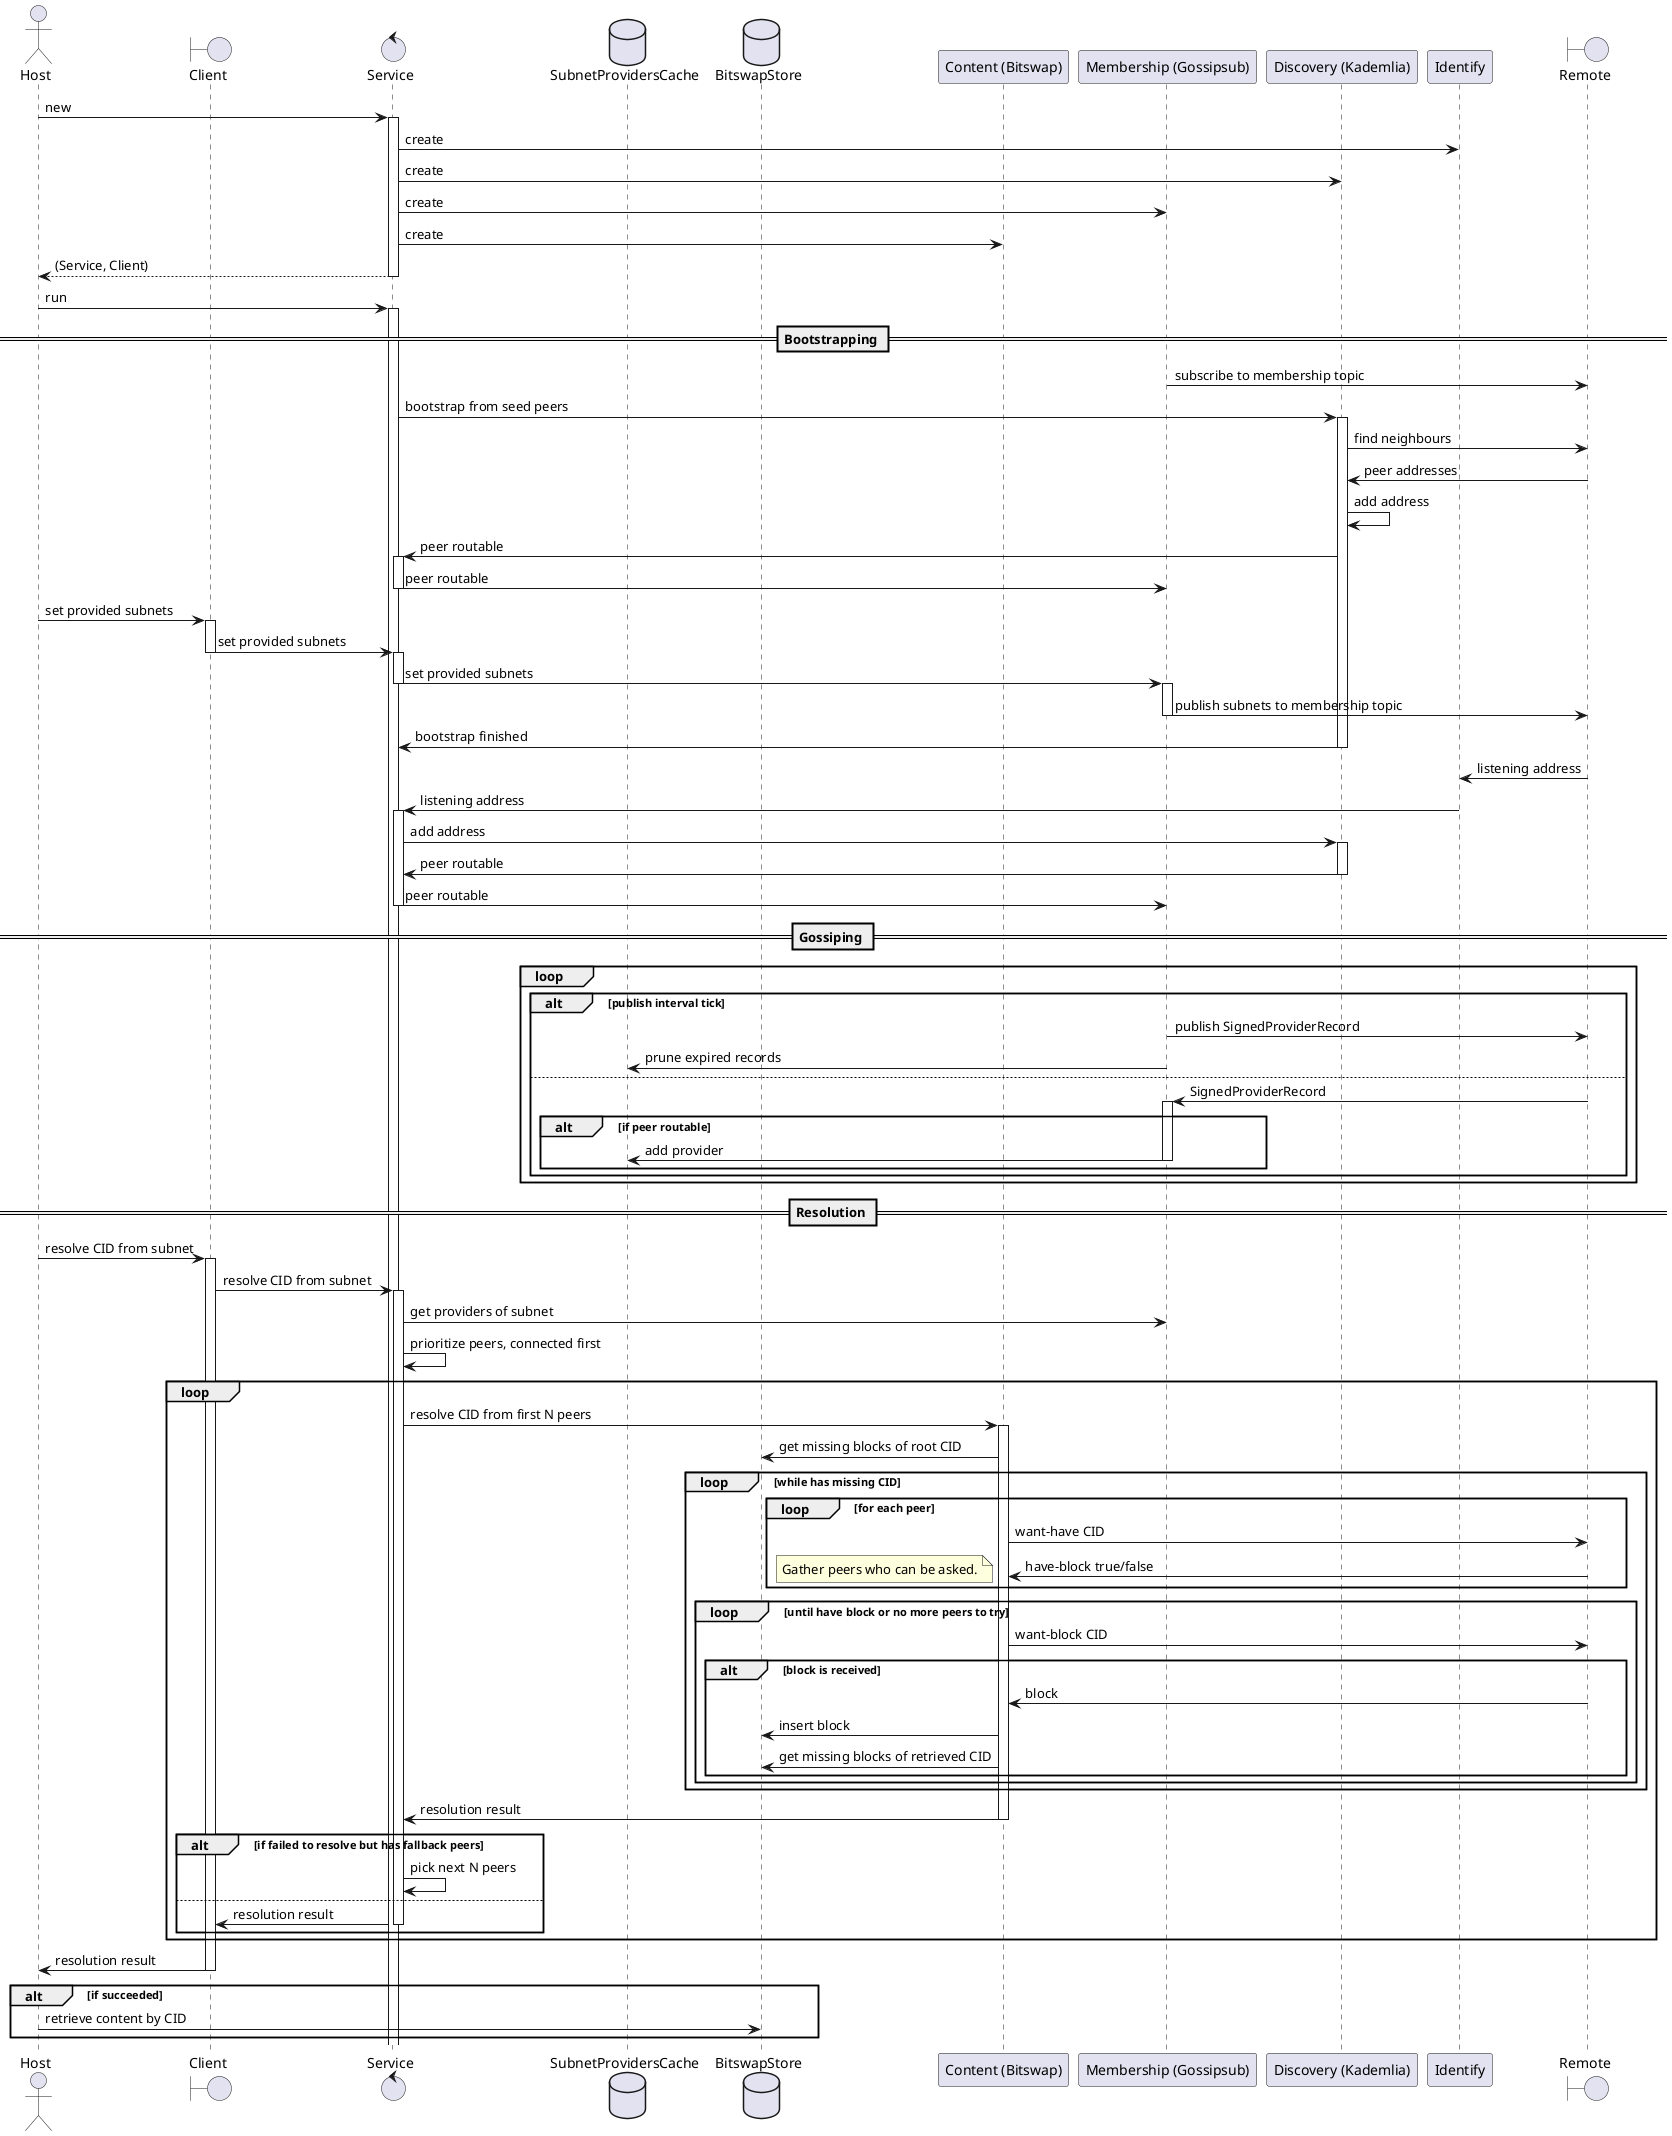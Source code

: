@startuml IPLD Resolver
actor Host
boundary Client
control Service
database SubnetProvidersCache
database BitswapStore
participant "Content (Bitswap)" as Content
participant "Membership (Gossipsub)" as Membership
participant "Discovery (Kademlia)" as Discovery
participant Identify
boundary Remote


Host -> Service ++: new
Service -> Identify: create
Service -> Discovery: create
Service -> Membership: create
Service -> Content: create
return (Service, Client)

Host -> Service ++: run

== Bootstrapping ==

Membership -> Remote: subscribe to membership topic
Service -> Discovery ++: bootstrap from seed peers
Discovery -> Remote: find neighbours
Remote -> Discovery: peer addresses

Discovery -> Discovery: add address
Discovery -> Service ++: peer routable
Service -> Membership --: peer routable

Host -> Client ++: set provided subnets
Client -> Service --++: set provided subnets
Service -> Membership --++: set provided subnets
Membership -> Remote --: publish subnets to membership topic

Discovery -> Service --: bootstrap finished

Remote -> Identify: listening address
Identify -> Service ++: listening address
Service -> Discovery ++: add address
Discovery -> Service --: peer routable
Service -> Membership --: peer routable

== Gossiping ==

loop
  alt publish interval tick
    Membership -> Remote: publish SignedProviderRecord
    Membership -> SubnetProvidersCache: prune expired records
  else
    Remote -> Membership ++: SignedProviderRecord
    alt if peer routable
      Membership -> SubnetProvidersCache --: add provider
    end
  end
end

== Resolution ==

Host -> Client ++: resolve CID from subnet
Client -> Service ++: resolve CID from subnet
Service -> Membership: get providers of subnet
Service -> Service: prioritize peers, connected first
loop
  Service -> Content ++: resolve CID from first N peers
  Content -> BitswapStore: get missing blocks of root CID
  loop while has missing CID
    loop for each peer
      Content -> Remote: want-have CID
      Remote -> Content: have-block true/false
      note left
        Gather peers who can be asked.
      end note
    end
    loop until have block or no more peers to try
      Content -> Remote: want-block CID
      alt block is received
        Remote -> Content: block
        Content -> BitswapStore: insert block
        Content -> BitswapStore: get missing blocks of retrieved CID
      end
    end
  end
  Content -> Service --: resolution result
  alt if failed to resolve but has fallback peers
    Service -> Service: pick next N peers
  else
    Service -> Client --: resolution result
  end
end
Client -> Host --: resolution result

alt if succeeded
  Host -> BitswapStore: retrieve content by CID
end

@enduml
